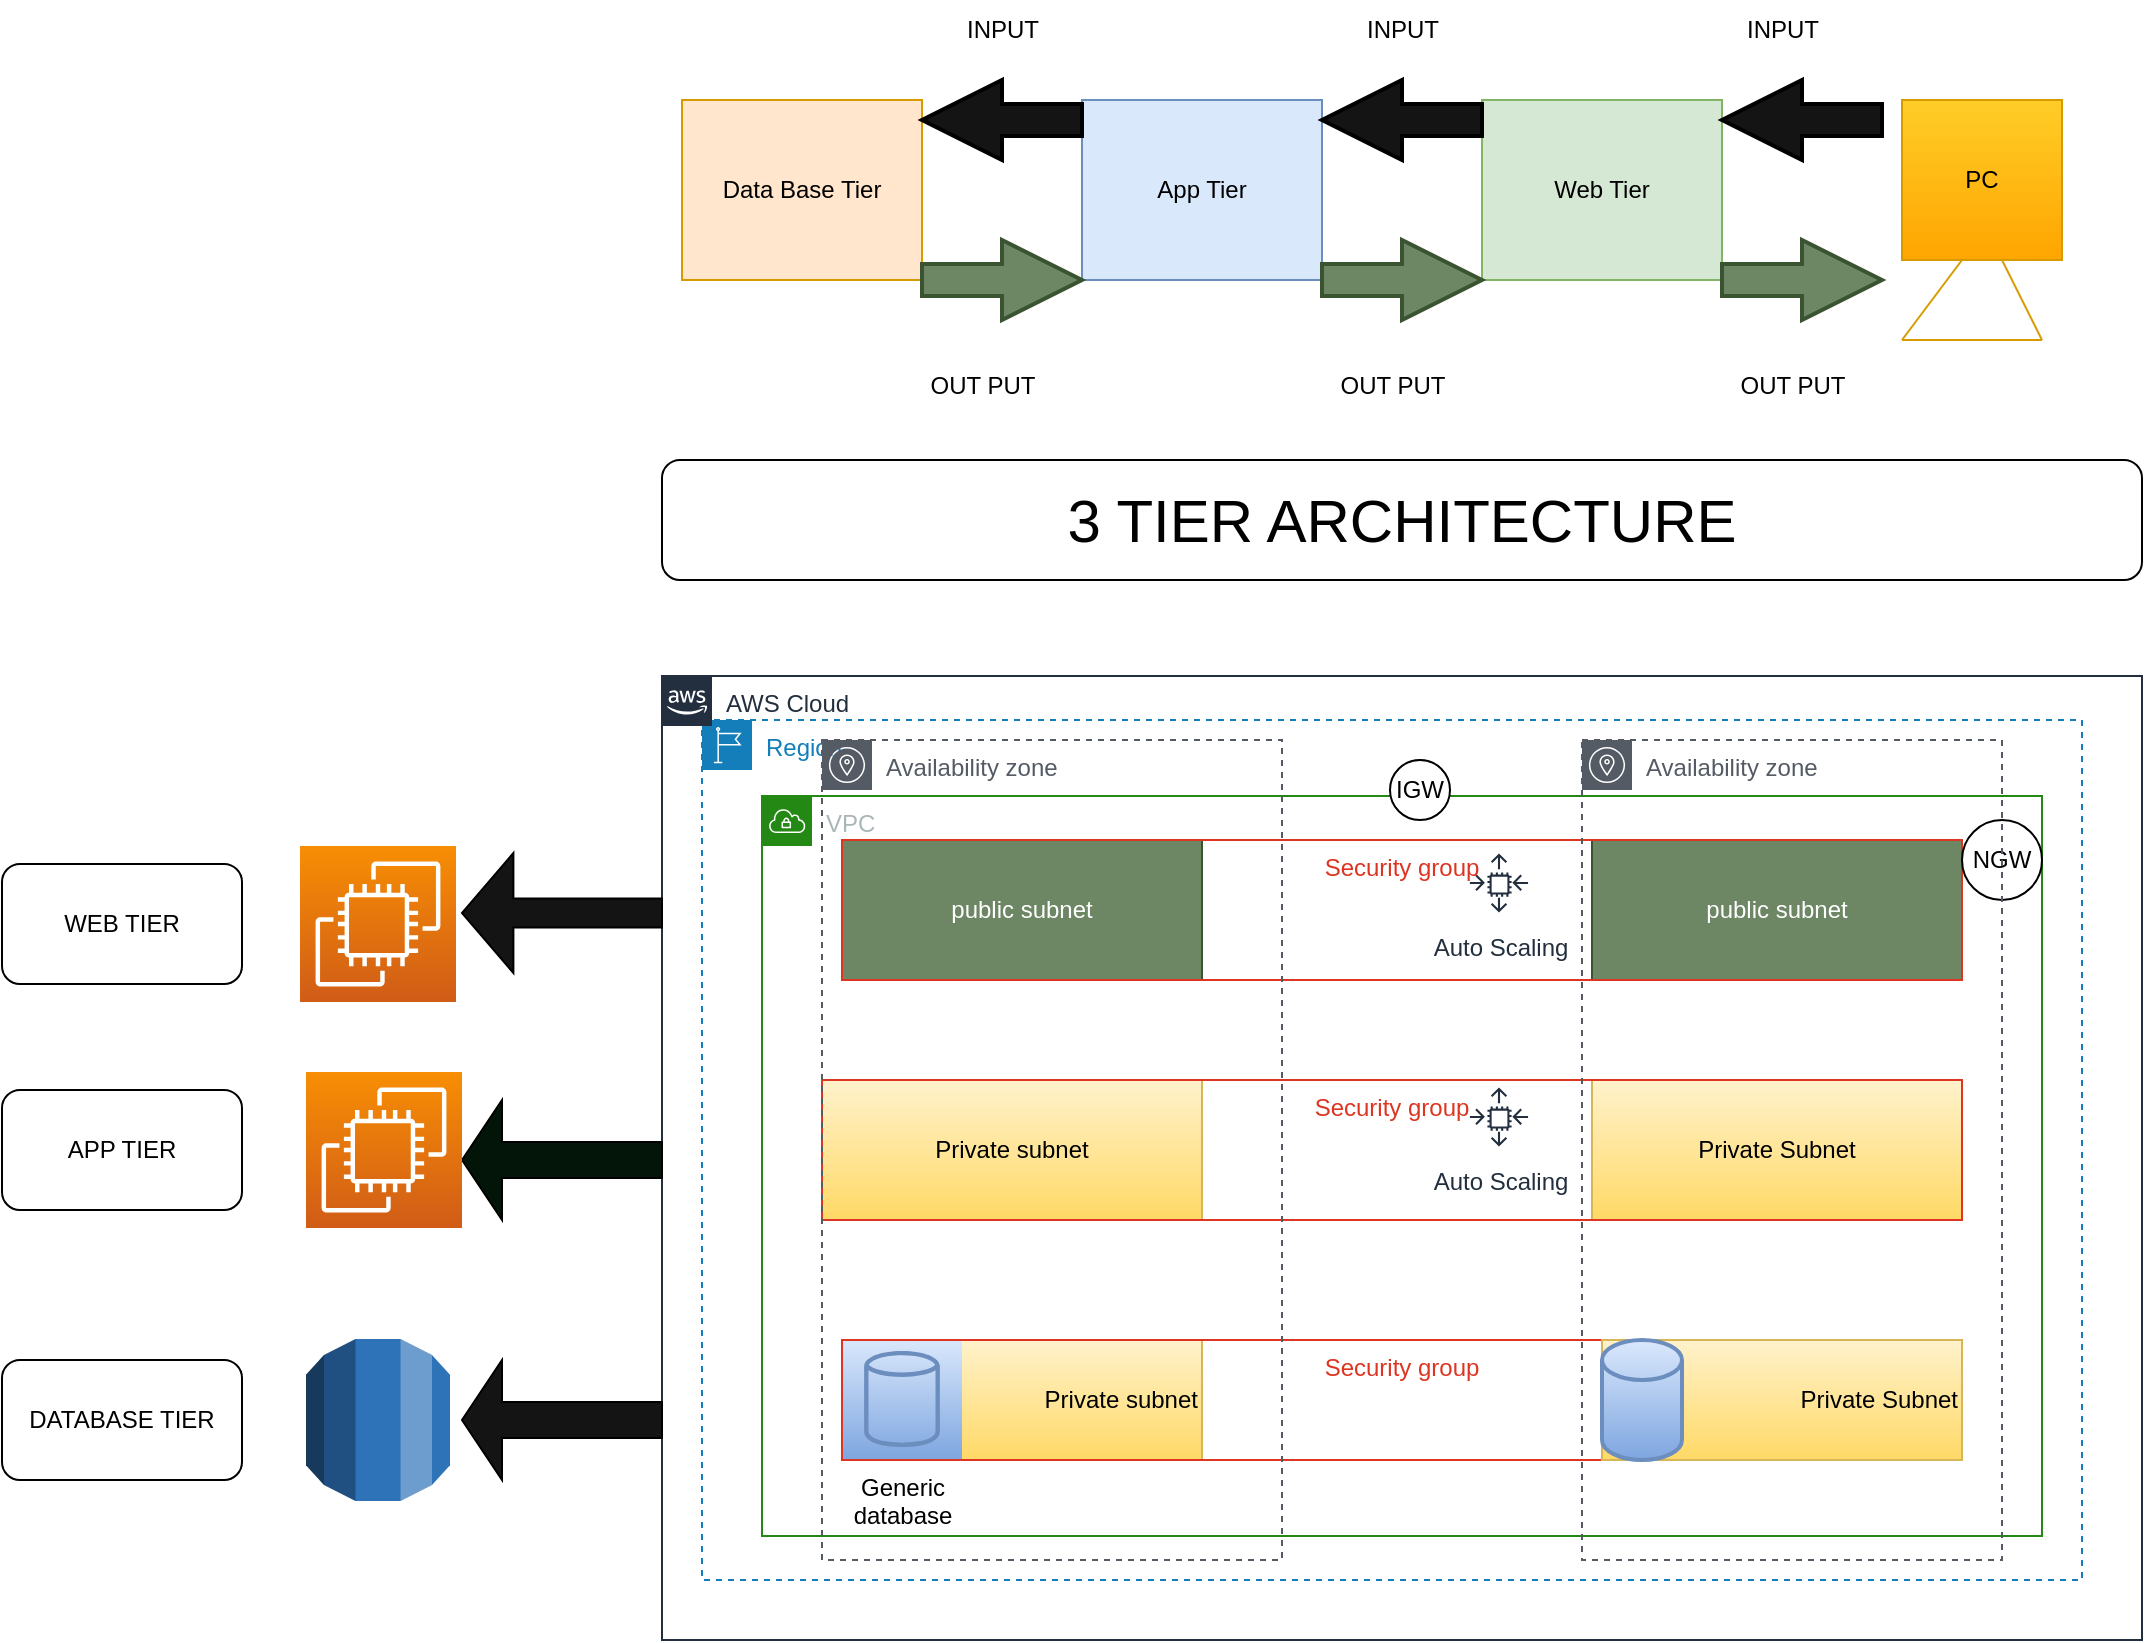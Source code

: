 <mxfile version="21.6.5" type="device" pages="2">
  <diagram id="C5RBs43oDa-KdzZeNtuy" name="Page-1">
    <mxGraphModel dx="1607" dy="504" grid="1" gridSize="10" guides="1" tooltips="1" connect="1" arrows="1" fold="1" page="1" pageScale="1" pageWidth="827" pageHeight="1169" math="0" shadow="0">
      <root>
        <mxCell id="WIyWlLk6GJQsqaUBKTNV-0" />
        <mxCell id="WIyWlLk6GJQsqaUBKTNV-1" parent="WIyWlLk6GJQsqaUBKTNV-0" />
        <mxCell id="f5Id884hNNlfexIlxboq-25" value="Private subnet" style="rounded=0;whiteSpace=wrap;html=1;fillColor=#fff2cc;strokeColor=#d6b656;align=right;gradientColor=#ffd966;" parent="WIyWlLk6GJQsqaUBKTNV-1" vertex="1">
          <mxGeometry x="140" y="700" width="180" height="60" as="geometry" />
        </mxCell>
        <mxCell id="f5Id884hNNlfexIlxboq-32" value="Generic&#xa;database" style="sketch=0;outlineConnect=0;dashed=0;verticalLabelPosition=bottom;verticalAlign=top;align=center;html=1;fontSize=12;fontStyle=0;aspect=fixed;shape=mxgraph.aws4.resourceIcon;resIcon=mxgraph.aws4.generic_database;fillColor=#dae8fc;strokeColor=#6c8ebf;gradientColor=#7ea6e0;" parent="WIyWlLk6GJQsqaUBKTNV-1" vertex="1">
          <mxGeometry x="140" y="699.5" width="60" height="60" as="geometry" />
        </mxCell>
        <mxCell id="f5Id884hNNlfexIlxboq-36" value="" style="rounded=0;whiteSpace=wrap;html=1;" parent="WIyWlLk6GJQsqaUBKTNV-1" vertex="1">
          <mxGeometry x="140" y="450" width="560" height="70" as="geometry" />
        </mxCell>
        <mxCell id="f5Id884hNNlfexIlxboq-26" value="public subnet" style="rounded=0;whiteSpace=wrap;html=1;fillColor=#6d8764;strokeColor=#3A5431;fontColor=#ffffff;" parent="WIyWlLk6GJQsqaUBKTNV-1" vertex="1">
          <mxGeometry x="515" y="450" width="185" height="70" as="geometry" />
        </mxCell>
        <mxCell id="f5Id884hNNlfexIlxboq-23" value="public subnet" style="rounded=0;whiteSpace=wrap;html=1;fillColor=#6d8764;strokeColor=#3A5431;fontColor=#ffffff;" parent="WIyWlLk6GJQsqaUBKTNV-1" vertex="1">
          <mxGeometry x="140" y="450" width="180" height="70" as="geometry" />
        </mxCell>
        <mxCell id="f5Id884hNNlfexIlxboq-37" value="Auto Scaling" style="sketch=0;outlineConnect=0;fontColor=#232F3E;gradientColor=none;strokeColor=#232F3E;fillColor=#ffffff;dashed=0;verticalLabelPosition=bottom;verticalAlign=top;align=center;html=1;fontSize=12;fontStyle=0;aspect=fixed;shape=mxgraph.aws4.resourceIcon;resIcon=mxgraph.aws4.auto_scaling;" parent="WIyWlLk6GJQsqaUBKTNV-1" vertex="1">
          <mxGeometry x="450" y="453" width="37" height="37" as="geometry" />
        </mxCell>
        <mxCell id="f5Id884hNNlfexIlxboq-39" value="" style="rounded=0;whiteSpace=wrap;html=1;" parent="WIyWlLk6GJQsqaUBKTNV-1" vertex="1">
          <mxGeometry x="134" y="570" width="560" height="70" as="geometry" />
        </mxCell>
        <mxCell id="f5Id884hNNlfexIlxboq-24" value="Private subnet" style="rounded=0;whiteSpace=wrap;html=1;fillColor=#fff2cc;strokeColor=#d6b656;gradientColor=#ffd966;" parent="WIyWlLk6GJQsqaUBKTNV-1" vertex="1">
          <mxGeometry x="130" y="570" width="190" height="70" as="geometry" />
        </mxCell>
        <mxCell id="f5Id884hNNlfexIlxboq-27" value="Private Subnet" style="rounded=0;whiteSpace=wrap;html=1;fillColor=#fff2cc;strokeColor=#d6b656;gradientColor=#ffd966;" parent="WIyWlLk6GJQsqaUBKTNV-1" vertex="1">
          <mxGeometry x="515" y="570" width="185" height="70" as="geometry" />
        </mxCell>
        <mxCell id="f5Id884hNNlfexIlxboq-42" value="Auto Scaling" style="sketch=0;outlineConnect=0;fontColor=#232F3E;gradientColor=none;strokeColor=#232F3E;fillColor=#ffffff;dashed=0;verticalLabelPosition=bottom;verticalAlign=top;align=center;html=1;fontSize=12;fontStyle=0;aspect=fixed;shape=mxgraph.aws4.resourceIcon;resIcon=mxgraph.aws4.auto_scaling;" parent="WIyWlLk6GJQsqaUBKTNV-1" vertex="1">
          <mxGeometry x="450" y="570" width="37" height="37" as="geometry" />
        </mxCell>
        <mxCell id="f5Id884hNNlfexIlxboq-43" value="Security group" style="fillColor=none;strokeColor=#DD3522;verticalAlign=top;fontStyle=0;fontColor=#DD3522;whiteSpace=wrap;html=1;" parent="WIyWlLk6GJQsqaUBKTNV-1" vertex="1">
          <mxGeometry x="130" y="570" width="570" height="70" as="geometry" />
        </mxCell>
        <mxCell id="f5Id884hNNlfexIlxboq-44" value="Security group" style="fillColor=none;strokeColor=#DD3522;verticalAlign=top;fontStyle=0;fontColor=#DD3522;whiteSpace=wrap;html=1;" parent="WIyWlLk6GJQsqaUBKTNV-1" vertex="1">
          <mxGeometry x="140" y="450" width="560" height="70" as="geometry" />
        </mxCell>
        <mxCell id="f5Id884hNNlfexIlxboq-45" value="Security group" style="fillColor=none;strokeColor=#DD3522;verticalAlign=top;fontStyle=0;fontColor=#DD3522;whiteSpace=wrap;html=1;" parent="WIyWlLk6GJQsqaUBKTNV-1" vertex="1">
          <mxGeometry x="140" y="700" width="560" height="60" as="geometry" />
        </mxCell>
        <mxCell id="f5Id884hNNlfexIlxboq-47" value="Region" style="points=[[0,0],[0.25,0],[0.5,0],[0.75,0],[1,0],[1,0.25],[1,0.5],[1,0.75],[1,1],[0.75,1],[0.5,1],[0.25,1],[0,1],[0,0.75],[0,0.5],[0,0.25]];outlineConnect=0;gradientColor=none;html=1;whiteSpace=wrap;fontSize=12;fontStyle=0;container=1;pointerEvents=0;collapsible=0;recursiveResize=0;shape=mxgraph.aws4.group;grIcon=mxgraph.aws4.group_region;strokeColor=#147EBA;fillColor=none;verticalAlign=top;align=left;spacingLeft=30;fontColor=#147EBA;dashed=1;" parent="WIyWlLk6GJQsqaUBKTNV-1" vertex="1">
          <mxGeometry x="70" y="390" width="690" height="430" as="geometry" />
        </mxCell>
        <mxCell id="f5Id884hNNlfexIlxboq-48" value="AWS Cloud" style="points=[[0,0],[0.25,0],[0.5,0],[0.75,0],[1,0],[1,0.25],[1,0.5],[1,0.75],[1,1],[0.75,1],[0.5,1],[0.25,1],[0,1],[0,0.75],[0,0.5],[0,0.25]];outlineConnect=0;gradientColor=none;html=1;whiteSpace=wrap;fontSize=12;fontStyle=0;container=1;pointerEvents=0;collapsible=0;recursiveResize=0;shape=mxgraph.aws4.group;grIcon=mxgraph.aws4.group_aws_cloud_alt;strokeColor=#232F3E;fillColor=none;verticalAlign=top;align=left;spacingLeft=30;fontColor=#232F3E;dashed=0;" parent="WIyWlLk6GJQsqaUBKTNV-1" vertex="1">
          <mxGeometry x="50" y="368" width="740" height="482" as="geometry" />
        </mxCell>
        <mxCell id="f5Id884hNNlfexIlxboq-49" value="VPC" style="points=[[0,0],[0.25,0],[0.5,0],[0.75,0],[1,0],[1,0.25],[1,0.5],[1,0.75],[1,1],[0.75,1],[0.5,1],[0.25,1],[0,1],[0,0.75],[0,0.5],[0,0.25]];outlineConnect=0;gradientColor=none;html=1;whiteSpace=wrap;fontSize=12;fontStyle=0;container=1;pointerEvents=0;collapsible=0;recursiveResize=0;shape=mxgraph.aws4.group;grIcon=mxgraph.aws4.group_vpc;strokeColor=#248814;fillColor=none;verticalAlign=top;align=left;spacingLeft=30;fontColor=#AAB7B8;dashed=0;" parent="f5Id884hNNlfexIlxboq-48" vertex="1">
          <mxGeometry x="50" y="60" width="640" height="370" as="geometry" />
        </mxCell>
        <mxCell id="f5Id884hNNlfexIlxboq-29" value="IGW" style="ellipse;whiteSpace=wrap;html=1;aspect=fixed;" parent="f5Id884hNNlfexIlxboq-49" vertex="1">
          <mxGeometry x="314" y="-18" width="30" height="30" as="geometry" />
        </mxCell>
        <mxCell id="f5Id884hNNlfexIlxboq-66" value="NGW" style="ellipse;whiteSpace=wrap;html=1;aspect=fixed;" parent="f5Id884hNNlfexIlxboq-49" vertex="1">
          <mxGeometry x="600" y="12" width="40" height="40" as="geometry" />
        </mxCell>
        <mxCell id="f5Id884hNNlfexIlxboq-51" value="" style="group" parent="WIyWlLk6GJQsqaUBKTNV-1" vertex="1" connectable="0">
          <mxGeometry x="60" y="70" width="690" height="130" as="geometry" />
        </mxCell>
        <mxCell id="1_1BqXjX7RwRbNt-Vq8N-7" value="Data Base Tier" style="rounded=0;whiteSpace=wrap;html=1;fillColor=#ffe6cc;strokeColor=#d79b00;" parent="f5Id884hNNlfexIlxboq-51" vertex="1">
          <mxGeometry y="10" width="120" height="90" as="geometry" />
        </mxCell>
        <mxCell id="1_1BqXjX7RwRbNt-Vq8N-8" value="App Tier" style="rounded=0;whiteSpace=wrap;html=1;fillColor=#dae8fc;strokeColor=#6c8ebf;" parent="f5Id884hNNlfexIlxboq-51" vertex="1">
          <mxGeometry x="200" y="10" width="120" height="90" as="geometry" />
        </mxCell>
        <mxCell id="1_1BqXjX7RwRbNt-Vq8N-9" value="Web Tier" style="rounded=0;whiteSpace=wrap;html=1;fillColor=#d5e8d4;strokeColor=#82b366;" parent="f5Id884hNNlfexIlxboq-51" vertex="1">
          <mxGeometry x="400" y="10" width="120" height="90" as="geometry" />
        </mxCell>
        <mxCell id="1_1BqXjX7RwRbNt-Vq8N-21" value="" style="verticalLabelPosition=bottom;verticalAlign=top;html=1;strokeWidth=2;shape=mxgraph.arrows2.arrow;dy=0.6;dx=40;notch=0;fillColor=#6d8764;fontColor=#ffffff;strokeColor=#3A5431;" parent="f5Id884hNNlfexIlxboq-51" vertex="1">
          <mxGeometry x="120" y="80" width="80" height="40" as="geometry" />
        </mxCell>
        <mxCell id="1_1BqXjX7RwRbNt-Vq8N-23" value="" style="verticalLabelPosition=bottom;verticalAlign=top;html=1;strokeWidth=2;shape=mxgraph.arrows2.arrow;dy=0.6;dx=40;notch=0;fillColor=#6d8764;fontColor=#ffffff;strokeColor=#3A5431;" parent="f5Id884hNNlfexIlxboq-51" vertex="1">
          <mxGeometry x="320" y="80" width="80" height="40" as="geometry" />
        </mxCell>
        <mxCell id="1_1BqXjX7RwRbNt-Vq8N-29" value="" style="verticalLabelPosition=bottom;verticalAlign=top;html=1;strokeWidth=2;shape=mxgraph.arrows2.arrow;dy=0.6;dx=40;notch=0;fillColor=#6d8764;fontColor=#ffffff;strokeColor=#3A5431;" parent="f5Id884hNNlfexIlxboq-51" vertex="1">
          <mxGeometry x="520" y="80" width="80" height="40" as="geometry" />
        </mxCell>
        <mxCell id="1_1BqXjX7RwRbNt-Vq8N-30" value="" style="verticalLabelPosition=bottom;verticalAlign=top;html=1;strokeWidth=2;shape=mxgraph.arrows2.arrow;dy=0.6;dx=40;notch=0;fillColor=#141414;rotation=180;fontColor=#FFFFFF;align=center;" parent="f5Id884hNNlfexIlxboq-51" vertex="1">
          <mxGeometry x="520" width="80" height="40" as="geometry" />
        </mxCell>
        <mxCell id="1_1BqXjX7RwRbNt-Vq8N-32" value="" style="verticalLabelPosition=bottom;verticalAlign=top;html=1;strokeWidth=2;shape=mxgraph.arrows2.arrow;dy=0.6;dx=40;notch=0;fillColor=#141414;rotation=180;" parent="f5Id884hNNlfexIlxboq-51" vertex="1">
          <mxGeometry x="320" width="80" height="40" as="geometry" />
        </mxCell>
        <mxCell id="1_1BqXjX7RwRbNt-Vq8N-33" value="" style="verticalLabelPosition=bottom;verticalAlign=top;html=1;strokeWidth=2;shape=mxgraph.arrows2.arrow;dy=0.6;dx=40;notch=0;fillColor=#141414;rotation=180;" parent="f5Id884hNNlfexIlxboq-51" vertex="1">
          <mxGeometry x="120" width="80" height="40" as="geometry" />
        </mxCell>
        <mxCell id="1_1BqXjX7RwRbNt-Vq8N-34" value="" style="group" parent="f5Id884hNNlfexIlxboq-51" vertex="1" connectable="0">
          <mxGeometry x="610" y="10" width="80" height="120" as="geometry" />
        </mxCell>
        <mxCell id="1_1BqXjX7RwRbNt-Vq8N-10" value="PC" style="whiteSpace=wrap;html=1;aspect=fixed;fillColor=#ffcd28;gradientColor=#ffa500;strokeColor=#d79b00;" parent="1_1BqXjX7RwRbNt-Vq8N-34" vertex="1">
          <mxGeometry width="80" height="80" as="geometry" />
        </mxCell>
        <mxCell id="1_1BqXjX7RwRbNt-Vq8N-13" value="" style="endArrow=none;html=1;rounded=0;fillColor=#ffcd28;gradientColor=#ffa500;strokeColor=#d79b00;" parent="1_1BqXjX7RwRbNt-Vq8N-34" edge="1">
          <mxGeometry width="50" height="50" relative="1" as="geometry">
            <mxPoint y="120" as="sourcePoint" />
            <mxPoint x="30" y="80" as="targetPoint" />
          </mxGeometry>
        </mxCell>
        <mxCell id="1_1BqXjX7RwRbNt-Vq8N-15" value="" style="endArrow=none;html=1;rounded=0;fillColor=#ffcd28;gradientColor=#ffa500;strokeColor=#d79b00;" parent="1_1BqXjX7RwRbNt-Vq8N-34" edge="1">
          <mxGeometry width="50" height="50" relative="1" as="geometry">
            <mxPoint x="50" y="80" as="sourcePoint" />
            <mxPoint x="70" y="120" as="targetPoint" />
          </mxGeometry>
        </mxCell>
        <mxCell id="1_1BqXjX7RwRbNt-Vq8N-17" value="" style="endArrow=none;html=1;rounded=0;fillColor=#ffcd28;gradientColor=#ffa500;strokeColor=#d79b00;" parent="1_1BqXjX7RwRbNt-Vq8N-34" edge="1">
          <mxGeometry width="50" height="50" relative="1" as="geometry">
            <mxPoint y="120" as="sourcePoint" />
            <mxPoint x="70" y="120" as="targetPoint" />
          </mxGeometry>
        </mxCell>
        <mxCell id="f5Id884hNNlfexIlxboq-56" value="" style="shape=singleArrow;direction=west;whiteSpace=wrap;html=1;strokeColor=#000000;arrowWidth=0.243;arrowSize=0.257;fillColor=#141414;" parent="WIyWlLk6GJQsqaUBKTNV-1" vertex="1">
          <mxGeometry x="-50" y="456.5" width="100" height="60" as="geometry" />
        </mxCell>
        <mxCell id="f5Id884hNNlfexIlxboq-57" value="" style="shape=singleArrow;direction=west;whiteSpace=wrap;html=1;fillColor=#141414;" parent="WIyWlLk6GJQsqaUBKTNV-1" vertex="1">
          <mxGeometry x="-50" y="710" width="100" height="60" as="geometry" />
        </mxCell>
        <mxCell id="f5Id884hNNlfexIlxboq-58" value="" style="shape=singleArrow;direction=west;whiteSpace=wrap;html=1;fillColor=#031408;" parent="WIyWlLk6GJQsqaUBKTNV-1" vertex="1">
          <mxGeometry x="-50" y="580" width="100" height="60" as="geometry" />
        </mxCell>
        <mxCell id="f5Id884hNNlfexIlxboq-60" value="Availability zone" style="sketch=0;outlineConnect=0;gradientColor=none;html=1;whiteSpace=wrap;fontSize=12;fontStyle=0;shape=mxgraph.aws4.group;grIcon=mxgraph.aws4.group_availability_zone;strokeColor=#545B64;fillColor=none;verticalAlign=top;align=left;spacingLeft=30;fontColor=#545B64;dashed=1;" parent="WIyWlLk6GJQsqaUBKTNV-1" vertex="1">
          <mxGeometry x="130" y="400" width="230" height="410" as="geometry" />
        </mxCell>
        <mxCell id="f5Id884hNNlfexIlxboq-61" value="Availability zone" style="sketch=0;outlineConnect=0;gradientColor=none;html=1;whiteSpace=wrap;fontSize=12;fontStyle=0;shape=mxgraph.aws4.group;grIcon=mxgraph.aws4.group_availability_zone;strokeColor=#545B64;fillColor=none;verticalAlign=top;align=left;spacingLeft=30;fontColor=#545B64;dashed=1;" parent="WIyWlLk6GJQsqaUBKTNV-1" vertex="1">
          <mxGeometry x="510" y="400" width="210" height="410" as="geometry" />
        </mxCell>
        <mxCell id="f5Id884hNNlfexIlxboq-62" value="" style="sketch=0;points=[[0,0,0],[0.25,0,0],[0.5,0,0],[0.75,0,0],[1,0,0],[0,1,0],[0.25,1,0],[0.5,1,0],[0.75,1,0],[1,1,0],[0,0.25,0],[0,0.5,0],[0,0.75,0],[1,0.25,0],[1,0.5,0],[1,0.75,0]];outlineConnect=0;fontColor=#232F3E;gradientColor=#F78E04;gradientDirection=north;fillColor=#D05C17;strokeColor=#ffffff;dashed=0;verticalLabelPosition=bottom;verticalAlign=top;align=center;html=1;fontSize=12;fontStyle=0;aspect=fixed;shape=mxgraph.aws4.resourceIcon;resIcon=mxgraph.aws4.ec2;" parent="WIyWlLk6GJQsqaUBKTNV-1" vertex="1">
          <mxGeometry x="-131" y="453" width="78" height="78" as="geometry" />
        </mxCell>
        <mxCell id="f5Id884hNNlfexIlxboq-63" value="" style="sketch=0;points=[[0,0,0],[0.25,0,0],[0.5,0,0],[0.75,0,0],[1,0,0],[0,1,0],[0.25,1,0],[0.5,1,0],[0.75,1,0],[1,1,0],[0,0.25,0],[0,0.5,0],[0,0.75,0],[1,0.25,0],[1,0.5,0],[1,0.75,0]];outlineConnect=0;fontColor=#232F3E;gradientColor=#F78E04;gradientDirection=north;fillColor=#D05C17;strokeColor=#ffffff;dashed=0;verticalLabelPosition=bottom;verticalAlign=top;align=center;html=1;fontSize=12;fontStyle=0;aspect=fixed;shape=mxgraph.aws4.resourceIcon;resIcon=mxgraph.aws4.ec2;" parent="WIyWlLk6GJQsqaUBKTNV-1" vertex="1">
          <mxGeometry x="-128" y="566" width="78" height="78" as="geometry" />
        </mxCell>
        <mxCell id="f5Id884hNNlfexIlxboq-64" value="" style="outlineConnect=0;dashed=0;verticalLabelPosition=bottom;verticalAlign=top;align=center;html=1;shape=mxgraph.aws3.rds;fillColor=#2E73B8;gradientColor=none;" parent="WIyWlLk6GJQsqaUBKTNV-1" vertex="1">
          <mxGeometry x="-128" y="699.5" width="72" height="81" as="geometry" />
        </mxCell>
        <mxCell id="f5Id884hNNlfexIlxboq-68" value="WEB TIER" style="rounded=1;whiteSpace=wrap;html=1;" parent="WIyWlLk6GJQsqaUBKTNV-1" vertex="1">
          <mxGeometry x="-280" y="462" width="120" height="60" as="geometry" />
        </mxCell>
        <mxCell id="f5Id884hNNlfexIlxboq-69" value="DATABASE TIER" style="rounded=1;whiteSpace=wrap;html=1;" parent="WIyWlLk6GJQsqaUBKTNV-1" vertex="1">
          <mxGeometry x="-280" y="710" width="120" height="60" as="geometry" />
        </mxCell>
        <mxCell id="f5Id884hNNlfexIlxboq-70" value="APP TIER" style="rounded=1;whiteSpace=wrap;html=1;" parent="WIyWlLk6GJQsqaUBKTNV-1" vertex="1">
          <mxGeometry x="-280" y="575" width="120" height="60" as="geometry" />
        </mxCell>
        <mxCell id="f5Id884hNNlfexIlxboq-71" value="Private Subnet" style="rounded=0;whiteSpace=wrap;html=1;fillColor=#fff2cc;gradientColor=#ffd966;strokeColor=#d6b656;align=right;" parent="WIyWlLk6GJQsqaUBKTNV-1" vertex="1">
          <mxGeometry x="520" y="700" width="180" height="60" as="geometry" />
        </mxCell>
        <mxCell id="f5Id884hNNlfexIlxboq-72" value="" style="strokeWidth=2;html=1;shape=mxgraph.flowchart.database;whiteSpace=wrap;fillColor=#dae8fc;gradientColor=#7ea6e0;strokeColor=#6c8ebf;" parent="WIyWlLk6GJQsqaUBKTNV-1" vertex="1">
          <mxGeometry x="520" y="700" width="40" height="60" as="geometry" />
        </mxCell>
        <mxCell id="f5Id884hNNlfexIlxboq-74" value="INPUT" style="text;html=1;align=center;verticalAlign=middle;resizable=0;points=[];autosize=1;strokeColor=none;fillColor=none;" parent="WIyWlLk6GJQsqaUBKTNV-1" vertex="1">
          <mxGeometry x="580" y="30" width="60" height="30" as="geometry" />
        </mxCell>
        <mxCell id="f5Id884hNNlfexIlxboq-75" value="INPUT" style="text;html=1;align=center;verticalAlign=middle;resizable=0;points=[];autosize=1;strokeColor=none;fillColor=none;" parent="WIyWlLk6GJQsqaUBKTNV-1" vertex="1">
          <mxGeometry x="390" y="30" width="60" height="30" as="geometry" />
        </mxCell>
        <mxCell id="f5Id884hNNlfexIlxboq-77" value="INPUT" style="text;html=1;align=center;verticalAlign=middle;resizable=0;points=[];autosize=1;strokeColor=none;fillColor=none;" parent="WIyWlLk6GJQsqaUBKTNV-1" vertex="1">
          <mxGeometry x="190" y="30" width="60" height="30" as="geometry" />
        </mxCell>
        <mxCell id="f5Id884hNNlfexIlxboq-78" value="OUT PUT" style="text;html=1;align=center;verticalAlign=middle;resizable=0;points=[];autosize=1;strokeColor=none;fillColor=none;" parent="WIyWlLk6GJQsqaUBKTNV-1" vertex="1">
          <mxGeometry x="170" y="208" width="80" height="30" as="geometry" />
        </mxCell>
        <mxCell id="f5Id884hNNlfexIlxboq-79" value="OUT PUT" style="text;html=1;align=center;verticalAlign=middle;resizable=0;points=[];autosize=1;strokeColor=none;fillColor=none;" parent="WIyWlLk6GJQsqaUBKTNV-1" vertex="1">
          <mxGeometry x="375" y="208" width="80" height="30" as="geometry" />
        </mxCell>
        <mxCell id="f5Id884hNNlfexIlxboq-80" value="OUT PUT" style="text;html=1;align=center;verticalAlign=middle;resizable=0;points=[];autosize=1;strokeColor=none;fillColor=none;" parent="WIyWlLk6GJQsqaUBKTNV-1" vertex="1">
          <mxGeometry x="575" y="208" width="80" height="30" as="geometry" />
        </mxCell>
        <mxCell id="f5Id884hNNlfexIlxboq-82" value="&lt;font style=&quot;font-size: 30px;&quot;&gt;3 TIER ARCHITECTURE&lt;/font&gt;" style="rounded=1;whiteSpace=wrap;html=1;" parent="WIyWlLk6GJQsqaUBKTNV-1" vertex="1">
          <mxGeometry x="50" y="260" width="740" height="60" as="geometry" />
        </mxCell>
      </root>
    </mxGraphModel>
  </diagram>
  <diagram id="eMgmpI7ZmamxCQjlAPXy" name="Page-2">
    <mxGraphModel dx="780" dy="470" grid="1" gridSize="10" guides="1" tooltips="1" connect="1" arrows="1" fold="1" page="1" pageScale="1" pageWidth="850" pageHeight="1100" math="0" shadow="0">
      <root>
        <mxCell id="0" />
        <mxCell id="1" parent="0" />
        <mxCell id="A1q5nt0ulyDtFm9866hf-1" value="" style="rounded=1;arcSize=10;dashed=0;fillColor=none;gradientColor=none;strokeWidth=2;" vertex="1" parent="1">
          <mxGeometry x="130" y="170" width="630" height="480" as="geometry" />
        </mxCell>
        <mxCell id="A1q5nt0ulyDtFm9866hf-2" value="" style="dashed=0;html=1;shape=mxgraph.aws3.virtual_private_cloud;fillColor=#F58536;gradientColor=none;dashed=0;" vertex="1" parent="1">
          <mxGeometry x="330" y="170" width="52" height="36" as="geometry" />
        </mxCell>
        <mxCell id="A1q5nt0ulyDtFm9866hf-3" value="" style="outlineConnect=0;dashed=0;verticalLabelPosition=bottom;verticalAlign=top;align=center;html=1;shape=mxgraph.aws3.internet_gateway;fillColor=#F58536;gradientColor=none;" vertex="1" parent="1">
          <mxGeometry x="710" y="280" width="69" height="72" as="geometry" />
        </mxCell>
        <mxCell id="A1q5nt0ulyDtFm9866hf-5" value="" style="outlineConnect=0;dashed=0;verticalLabelPosition=bottom;verticalAlign=top;align=center;html=1;shape=mxgraph.aws3.router;fillColor=#F58536;gradientColor=none;" vertex="1" parent="1">
          <mxGeometry x="155" y="410" width="69" height="72" as="geometry" />
        </mxCell>
        <mxCell id="A1q5nt0ulyDtFm9866hf-8" value="" style="outlineConnect=0;dashed=0;verticalLabelPosition=bottom;verticalAlign=top;align=center;html=1;shape=mxgraph.aws3.router;fillColor=#F58536;gradientColor=none;" vertex="1" parent="1">
          <mxGeometry x="510" y="544" width="69" height="72" as="geometry" />
        </mxCell>
        <mxCell id="A1q5nt0ulyDtFm9866hf-9" value="" style="rounded=0;whiteSpace=wrap;html=1;" vertex="1" parent="1">
          <mxGeometry x="140" y="220" width="490" height="160" as="geometry" />
        </mxCell>
        <mxCell id="A1q5nt0ulyDtFm9866hf-6" value="Public Subnet" style="rounded=1;whiteSpace=wrap;html=1;fillColor=#d5e8d4;strokeColor=#82b366;" vertex="1" parent="1">
          <mxGeometry x="190" y="280" width="120" height="60" as="geometry" />
        </mxCell>
        <mxCell id="A1q5nt0ulyDtFm9866hf-7" value="Public subnet" style="rounded=1;whiteSpace=wrap;html=1;" vertex="1" parent="1">
          <mxGeometry x="375" y="280" width="120" height="60" as="geometry" />
        </mxCell>
        <mxCell id="A1q5nt0ulyDtFm9866hf-4" value="" style="outlineConnect=0;dashed=0;verticalLabelPosition=bottom;verticalAlign=top;align=center;html=1;shape=mxgraph.aws3.vpc_nat_gateway;fillColor=#F58536;gradientColor=none;" vertex="1" parent="1">
          <mxGeometry x="530" y="274" width="69" height="72" as="geometry" />
        </mxCell>
        <mxCell id="A1q5nt0ulyDtFm9866hf-14" value="Private Subnet" style="rounded=1;whiteSpace=wrap;html=1;fillColor=#f8cecc;strokeColor=#b85450;" vertex="1" parent="1">
          <mxGeometry x="330" y="550" width="120" height="60" as="geometry" />
        </mxCell>
        <mxCell id="A1q5nt0ulyDtFm9866hf-15" value="" style="shape=partialRectangle;whiteSpace=wrap;html=1;bottom=0;right=0;fillColor=none;" vertex="1" parent="1">
          <mxGeometry x="360" y="260" width="250" height="100" as="geometry" />
        </mxCell>
        <mxCell id="A1q5nt0ulyDtFm9866hf-16" value="" style="shape=partialRectangle;whiteSpace=wrap;html=1;top=0;left=0;fillColor=none;" vertex="1" parent="1">
          <mxGeometry x="360" y="260" width="250" height="100" as="geometry" />
        </mxCell>
        <mxCell id="A1q5nt0ulyDtFm9866hf-21" value="" style="endArrow=classic;html=1;rounded=0;" edge="1" parent="1" source="A1q5nt0ulyDtFm9866hf-16">
          <mxGeometry width="50" height="50" relative="1" as="geometry">
            <mxPoint x="230" y="400" as="sourcePoint" />
            <mxPoint x="180" y="450" as="targetPoint" />
          </mxGeometry>
        </mxCell>
        <mxCell id="A1q5nt0ulyDtFm9866hf-22" value="" style="endArrow=classic;html=1;rounded=0;" edge="1" parent="1" source="A1q5nt0ulyDtFm9866hf-6">
          <mxGeometry width="50" height="50" relative="1" as="geometry">
            <mxPoint x="230" y="370" as="sourcePoint" />
            <mxPoint x="180" y="420" as="targetPoint" />
          </mxGeometry>
        </mxCell>
        <mxCell id="A1q5nt0ulyDtFm9866hf-24" value="" style="endArrow=classic;html=1;rounded=0;" edge="1" parent="1" target="A1q5nt0ulyDtFm9866hf-8">
          <mxGeometry width="50" height="50" relative="1" as="geometry">
            <mxPoint x="450" y="575" as="sourcePoint" />
            <mxPoint x="500" y="525" as="targetPoint" />
          </mxGeometry>
        </mxCell>
        <mxCell id="A1q5nt0ulyDtFm9866hf-25" value="" style="endArrow=classic;html=1;rounded=0;exitX=0.84;exitY=0.7;exitDx=0;exitDy=0;exitPerimeter=0;" edge="1" parent="1" source="A1q5nt0ulyDtFm9866hf-16">
          <mxGeometry width="50" height="50" relative="1" as="geometry">
            <mxPoint x="530" y="350" as="sourcePoint" />
            <mxPoint x="540" y="560" as="targetPoint" />
            <Array as="points">
              <mxPoint x="540" y="560" />
            </Array>
          </mxGeometry>
        </mxCell>
        <mxCell id="A1q5nt0ulyDtFm9866hf-26" value="" style="endArrow=classic;html=1;rounded=0;" edge="1" parent="1" source="A1q5nt0ulyDtFm9866hf-3">
          <mxGeometry width="50" height="50" relative="1" as="geometry">
            <mxPoint x="249" y="410" as="sourcePoint" />
            <mxPoint x="199" y="460" as="targetPoint" />
            <Array as="points">
              <mxPoint x="500" y="470" />
            </Array>
          </mxGeometry>
        </mxCell>
        <mxCell id="A1q5nt0ulyDtFm9866hf-28" value="" style="endArrow=classic;html=1;rounded=0;" edge="1" parent="1" target="A1q5nt0ulyDtFm9866hf-3">
          <mxGeometry width="50" height="50" relative="1" as="geometry">
            <mxPoint x="630" y="324" as="sourcePoint" />
            <mxPoint x="680" y="274" as="targetPoint" />
          </mxGeometry>
        </mxCell>
        <mxCell id="A1q5nt0ulyDtFm9866hf-29" value="Internet" style="ellipse;shape=cloud;whiteSpace=wrap;html=1;fillColor=#dae8fc;strokeColor=#6c8ebf;" vertex="1" parent="1">
          <mxGeometry x="850" y="280" width="120" height="80" as="geometry" />
        </mxCell>
        <mxCell id="A1q5nt0ulyDtFm9866hf-30" value="" style="endArrow=classic;html=1;rounded=0;entryX=0.056;entryY=0.496;entryDx=0;entryDy=0;entryPerimeter=0;" edge="1" parent="1" target="A1q5nt0ulyDtFm9866hf-29">
          <mxGeometry width="50" height="50" relative="1" as="geometry">
            <mxPoint x="779" y="324" as="sourcePoint" />
            <mxPoint x="829" y="274" as="targetPoint" />
          </mxGeometry>
        </mxCell>
        <mxCell id="A1q5nt0ulyDtFm9866hf-32" value="&lt;font style=&quot;font-size: 30px;&quot;&gt;3 TIER ARCHITECTURE&lt;/font&gt;" style="rounded=1;whiteSpace=wrap;html=1;" vertex="1" parent="1">
          <mxGeometry x="155" y="70" width="560" height="60" as="geometry" />
        </mxCell>
        <mxCell id="A1q5nt0ulyDtFm9866hf-35" value="Public rt" style="rounded=1;whiteSpace=wrap;html=1;" vertex="1" parent="1">
          <mxGeometry x="130" y="482" width="120" height="30" as="geometry" />
        </mxCell>
        <mxCell id="A1q5nt0ulyDtFm9866hf-36" value="Private RT" style="rounded=1;whiteSpace=wrap;html=1;" vertex="1" parent="1">
          <mxGeometry x="579" y="600" width="120" height="30" as="geometry" />
        </mxCell>
        <mxCell id="A1q5nt0ulyDtFm9866hf-37" value="IGW" style="text;html=1;align=center;verticalAlign=middle;resizable=0;points=[];autosize=1;strokeColor=none;fillColor=none;" vertex="1" parent="1">
          <mxGeometry x="775" y="268" width="50" height="30" as="geometry" />
        </mxCell>
        <mxCell id="A1q5nt0ulyDtFm9866hf-38" value="NGW" style="ellipse;whiteSpace=wrap;html=1;aspect=fixed;" vertex="1" parent="1">
          <mxGeometry x="579" y="260" width="30" height="30" as="geometry" />
        </mxCell>
      </root>
    </mxGraphModel>
  </diagram>
</mxfile>
